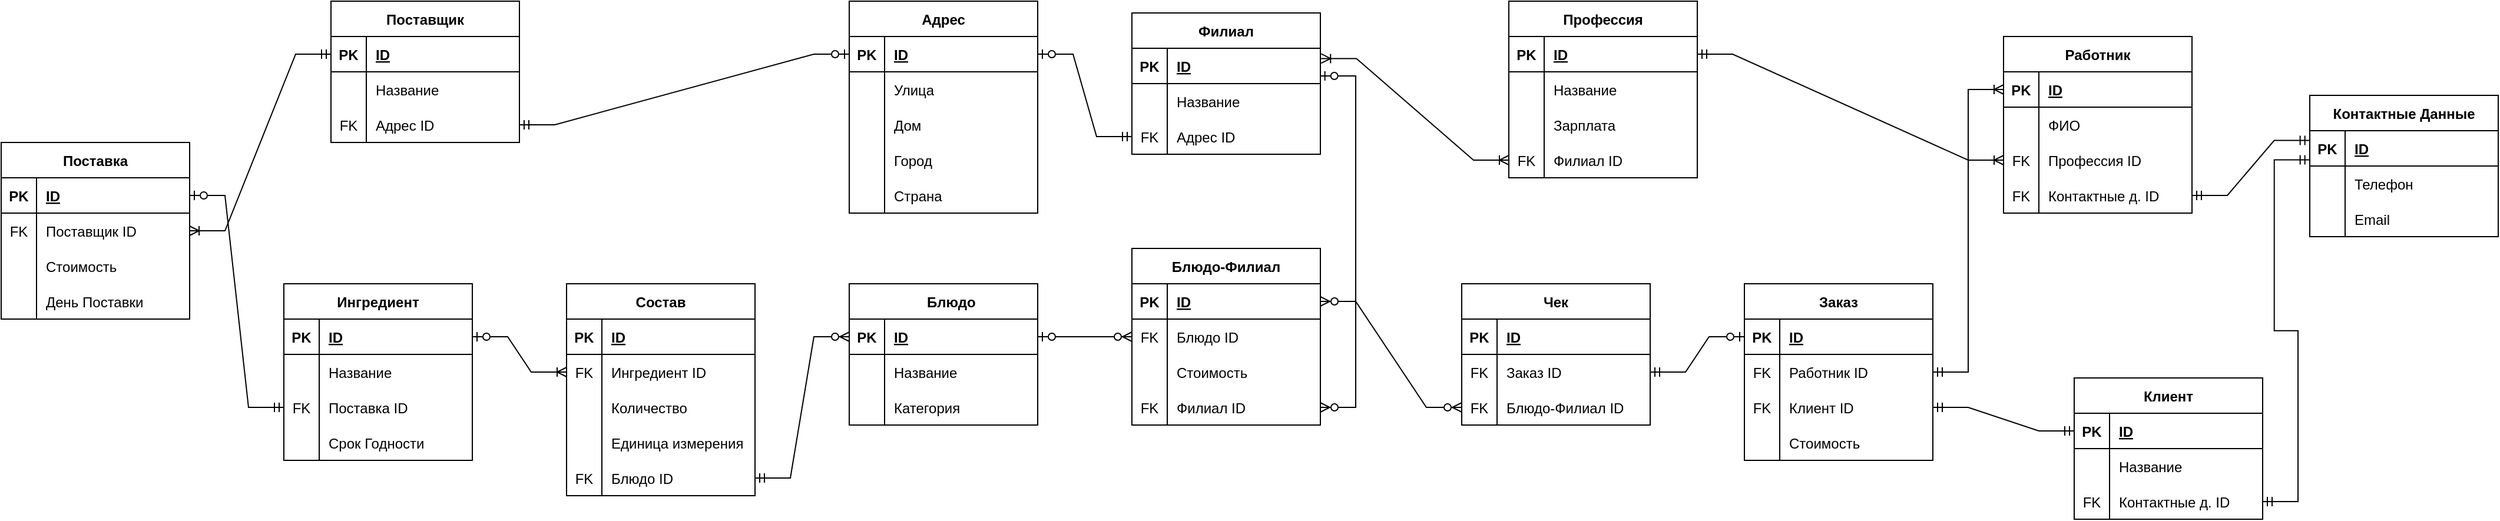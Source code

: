 <mxfile version="20.8.23" type="device"><diagram id="R2lEEEUBdFMjLlhIrx00" name="Page-1"><mxGraphModel dx="2412" dy="805" grid="1" gridSize="10" guides="1" tooltips="1" connect="1" arrows="1" fold="1" page="1" pageScale="1" pageWidth="850" pageHeight="1100" math="0" shadow="0" extFonts="Permanent Marker^https://fonts.googleapis.com/css?family=Permanent+Marker"><root><mxCell id="0"/><mxCell id="1" parent="0"/><mxCell id="w4OybqkqaNZYIk1xxBU7-1" value="Адрес" style="shape=table;startSize=30;container=1;collapsible=1;childLayout=tableLayout;fixedRows=1;rowLines=0;fontStyle=1;align=center;resizeLast=1;" parent="1" vertex="1"><mxGeometry x="280" y="80" width="160" height="180" as="geometry"/></mxCell><mxCell id="w4OybqkqaNZYIk1xxBU7-2" value="" style="shape=tableRow;horizontal=0;startSize=0;swimlaneHead=0;swimlaneBody=0;fillColor=none;collapsible=0;dropTarget=0;points=[[0,0.5],[1,0.5]];portConstraint=eastwest;top=0;left=0;right=0;bottom=1;" parent="w4OybqkqaNZYIk1xxBU7-1" vertex="1"><mxGeometry y="30" width="160" height="30" as="geometry"/></mxCell><mxCell id="w4OybqkqaNZYIk1xxBU7-3" value="PK" style="shape=partialRectangle;connectable=0;fillColor=none;top=0;left=0;bottom=0;right=0;fontStyle=1;overflow=hidden;" parent="w4OybqkqaNZYIk1xxBU7-2" vertex="1"><mxGeometry width="30" height="30" as="geometry"><mxRectangle width="30" height="30" as="alternateBounds"/></mxGeometry></mxCell><mxCell id="w4OybqkqaNZYIk1xxBU7-4" value="ID" style="shape=partialRectangle;connectable=0;fillColor=none;top=0;left=0;bottom=0;right=0;align=left;spacingLeft=6;fontStyle=5;overflow=hidden;" parent="w4OybqkqaNZYIk1xxBU7-2" vertex="1"><mxGeometry x="30" width="130" height="30" as="geometry"><mxRectangle width="130" height="30" as="alternateBounds"/></mxGeometry></mxCell><mxCell id="w4OybqkqaNZYIk1xxBU7-5" value="" style="shape=tableRow;horizontal=0;startSize=0;swimlaneHead=0;swimlaneBody=0;fillColor=none;collapsible=0;dropTarget=0;points=[[0,0.5],[1,0.5]];portConstraint=eastwest;top=0;left=0;right=0;bottom=0;" parent="w4OybqkqaNZYIk1xxBU7-1" vertex="1"><mxGeometry y="60" width="160" height="30" as="geometry"/></mxCell><mxCell id="w4OybqkqaNZYIk1xxBU7-6" value="" style="shape=partialRectangle;connectable=0;fillColor=none;top=0;left=0;bottom=0;right=0;editable=1;overflow=hidden;" parent="w4OybqkqaNZYIk1xxBU7-5" vertex="1"><mxGeometry width="30" height="30" as="geometry"><mxRectangle width="30" height="30" as="alternateBounds"/></mxGeometry></mxCell><mxCell id="w4OybqkqaNZYIk1xxBU7-7" value="Улица" style="shape=partialRectangle;connectable=0;fillColor=none;top=0;left=0;bottom=0;right=0;align=left;spacingLeft=6;overflow=hidden;" parent="w4OybqkqaNZYIk1xxBU7-5" vertex="1"><mxGeometry x="30" width="130" height="30" as="geometry"><mxRectangle width="130" height="30" as="alternateBounds"/></mxGeometry></mxCell><mxCell id="w4OybqkqaNZYIk1xxBU7-8" value="" style="shape=tableRow;horizontal=0;startSize=0;swimlaneHead=0;swimlaneBody=0;fillColor=none;collapsible=0;dropTarget=0;points=[[0,0.5],[1,0.5]];portConstraint=eastwest;top=0;left=0;right=0;bottom=0;" parent="w4OybqkqaNZYIk1xxBU7-1" vertex="1"><mxGeometry y="90" width="160" height="30" as="geometry"/></mxCell><mxCell id="w4OybqkqaNZYIk1xxBU7-9" value="" style="shape=partialRectangle;connectable=0;fillColor=none;top=0;left=0;bottom=0;right=0;editable=1;overflow=hidden;" parent="w4OybqkqaNZYIk1xxBU7-8" vertex="1"><mxGeometry width="30" height="30" as="geometry"><mxRectangle width="30" height="30" as="alternateBounds"/></mxGeometry></mxCell><mxCell id="w4OybqkqaNZYIk1xxBU7-10" value="Дом" style="shape=partialRectangle;connectable=0;fillColor=none;top=0;left=0;bottom=0;right=0;align=left;spacingLeft=6;overflow=hidden;" parent="w4OybqkqaNZYIk1xxBU7-8" vertex="1"><mxGeometry x="30" width="130" height="30" as="geometry"><mxRectangle width="130" height="30" as="alternateBounds"/></mxGeometry></mxCell><mxCell id="w4OybqkqaNZYIk1xxBU7-11" value="" style="shape=tableRow;horizontal=0;startSize=0;swimlaneHead=0;swimlaneBody=0;fillColor=none;collapsible=0;dropTarget=0;points=[[0,0.5],[1,0.5]];portConstraint=eastwest;top=0;left=0;right=0;bottom=0;" parent="w4OybqkqaNZYIk1xxBU7-1" vertex="1"><mxGeometry y="120" width="160" height="30" as="geometry"/></mxCell><mxCell id="w4OybqkqaNZYIk1xxBU7-12" value="" style="shape=partialRectangle;connectable=0;fillColor=none;top=0;left=0;bottom=0;right=0;editable=1;overflow=hidden;" parent="w4OybqkqaNZYIk1xxBU7-11" vertex="1"><mxGeometry width="30" height="30" as="geometry"><mxRectangle width="30" height="30" as="alternateBounds"/></mxGeometry></mxCell><mxCell id="w4OybqkqaNZYIk1xxBU7-13" value="Город" style="shape=partialRectangle;connectable=0;fillColor=none;top=0;left=0;bottom=0;right=0;align=left;spacingLeft=6;overflow=hidden;" parent="w4OybqkqaNZYIk1xxBU7-11" vertex="1"><mxGeometry x="30" width="130" height="30" as="geometry"><mxRectangle width="130" height="30" as="alternateBounds"/></mxGeometry></mxCell><mxCell id="w4OybqkqaNZYIk1xxBU7-26" style="shape=tableRow;horizontal=0;startSize=0;swimlaneHead=0;swimlaneBody=0;fillColor=none;collapsible=0;dropTarget=0;points=[[0,0.5],[1,0.5]];portConstraint=eastwest;top=0;left=0;right=0;bottom=0;" parent="w4OybqkqaNZYIk1xxBU7-1" vertex="1"><mxGeometry y="150" width="160" height="30" as="geometry"/></mxCell><mxCell id="w4OybqkqaNZYIk1xxBU7-27" style="shape=partialRectangle;connectable=0;fillColor=none;top=0;left=0;bottom=0;right=0;editable=1;overflow=hidden;" parent="w4OybqkqaNZYIk1xxBU7-26" vertex="1"><mxGeometry width="30" height="30" as="geometry"><mxRectangle width="30" height="30" as="alternateBounds"/></mxGeometry></mxCell><mxCell id="w4OybqkqaNZYIk1xxBU7-28" value="Страна" style="shape=partialRectangle;connectable=0;fillColor=none;top=0;left=0;bottom=0;right=0;align=left;spacingLeft=6;overflow=hidden;" parent="w4OybqkqaNZYIk1xxBU7-26" vertex="1"><mxGeometry x="30" width="130" height="30" as="geometry"><mxRectangle width="130" height="30" as="alternateBounds"/></mxGeometry></mxCell><mxCell id="w4OybqkqaNZYIk1xxBU7-29" value="Филиал" style="shape=table;startSize=30;container=1;collapsible=1;childLayout=tableLayout;fixedRows=1;rowLines=0;fontStyle=1;align=center;resizeLast=1;" parent="1" vertex="1"><mxGeometry x="520" y="90" width="160" height="120" as="geometry"/></mxCell><mxCell id="w4OybqkqaNZYIk1xxBU7-30" value="" style="shape=tableRow;horizontal=0;startSize=0;swimlaneHead=0;swimlaneBody=0;fillColor=none;collapsible=0;dropTarget=0;points=[[0,0.5],[1,0.5]];portConstraint=eastwest;top=0;left=0;right=0;bottom=1;" parent="w4OybqkqaNZYIk1xxBU7-29" vertex="1"><mxGeometry y="30" width="160" height="30" as="geometry"/></mxCell><mxCell id="w4OybqkqaNZYIk1xxBU7-31" value="PK" style="shape=partialRectangle;connectable=0;fillColor=none;top=0;left=0;bottom=0;right=0;fontStyle=1;overflow=hidden;" parent="w4OybqkqaNZYIk1xxBU7-30" vertex="1"><mxGeometry width="30" height="30" as="geometry"><mxRectangle width="30" height="30" as="alternateBounds"/></mxGeometry></mxCell><mxCell id="w4OybqkqaNZYIk1xxBU7-32" value="ID" style="shape=partialRectangle;connectable=0;fillColor=none;top=0;left=0;bottom=0;right=0;align=left;spacingLeft=6;fontStyle=5;overflow=hidden;" parent="w4OybqkqaNZYIk1xxBU7-30" vertex="1"><mxGeometry x="30" width="130" height="30" as="geometry"><mxRectangle width="130" height="30" as="alternateBounds"/></mxGeometry></mxCell><mxCell id="w4OybqkqaNZYIk1xxBU7-33" value="" style="shape=tableRow;horizontal=0;startSize=0;swimlaneHead=0;swimlaneBody=0;fillColor=none;collapsible=0;dropTarget=0;points=[[0,0.5],[1,0.5]];portConstraint=eastwest;top=0;left=0;right=0;bottom=0;" parent="w4OybqkqaNZYIk1xxBU7-29" vertex="1"><mxGeometry y="60" width="160" height="30" as="geometry"/></mxCell><mxCell id="w4OybqkqaNZYIk1xxBU7-34" value="" style="shape=partialRectangle;connectable=0;fillColor=none;top=0;left=0;bottom=0;right=0;editable=1;overflow=hidden;" parent="w4OybqkqaNZYIk1xxBU7-33" vertex="1"><mxGeometry width="30" height="30" as="geometry"><mxRectangle width="30" height="30" as="alternateBounds"/></mxGeometry></mxCell><mxCell id="w4OybqkqaNZYIk1xxBU7-35" value="Название" style="shape=partialRectangle;connectable=0;fillColor=none;top=0;left=0;bottom=0;right=0;align=left;spacingLeft=6;overflow=hidden;" parent="w4OybqkqaNZYIk1xxBU7-33" vertex="1"><mxGeometry x="30" width="130" height="30" as="geometry"><mxRectangle width="130" height="30" as="alternateBounds"/></mxGeometry></mxCell><mxCell id="w4OybqkqaNZYIk1xxBU7-36" value="" style="shape=tableRow;horizontal=0;startSize=0;swimlaneHead=0;swimlaneBody=0;fillColor=none;collapsible=0;dropTarget=0;points=[[0,0.5],[1,0.5]];portConstraint=eastwest;top=0;left=0;right=0;bottom=0;" parent="w4OybqkqaNZYIk1xxBU7-29" vertex="1"><mxGeometry y="90" width="160" height="30" as="geometry"/></mxCell><mxCell id="w4OybqkqaNZYIk1xxBU7-37" value="FK" style="shape=partialRectangle;connectable=0;fillColor=none;top=0;left=0;bottom=0;right=0;editable=1;overflow=hidden;" parent="w4OybqkqaNZYIk1xxBU7-36" vertex="1"><mxGeometry width="30" height="30" as="geometry"><mxRectangle width="30" height="30" as="alternateBounds"/></mxGeometry></mxCell><mxCell id="w4OybqkqaNZYIk1xxBU7-38" value="Адрес ID" style="shape=partialRectangle;connectable=0;fillColor=none;top=0;left=0;bottom=0;right=0;align=left;spacingLeft=6;overflow=hidden;" parent="w4OybqkqaNZYIk1xxBU7-36" vertex="1"><mxGeometry x="30" width="130" height="30" as="geometry"><mxRectangle width="130" height="30" as="alternateBounds"/></mxGeometry></mxCell><mxCell id="w4OybqkqaNZYIk1xxBU7-44" value="Блюдо-Филиал" style="shape=table;startSize=30;container=1;collapsible=1;childLayout=tableLayout;fixedRows=1;rowLines=0;fontStyle=1;align=center;resizeLast=1;" parent="1" vertex="1"><mxGeometry x="520" y="290" width="160" height="150" as="geometry"/></mxCell><mxCell id="w4OybqkqaNZYIk1xxBU7-45" value="" style="shape=tableRow;horizontal=0;startSize=0;swimlaneHead=0;swimlaneBody=0;fillColor=none;collapsible=0;dropTarget=0;points=[[0,0.5],[1,0.5]];portConstraint=eastwest;top=0;left=0;right=0;bottom=1;" parent="w4OybqkqaNZYIk1xxBU7-44" vertex="1"><mxGeometry y="30" width="160" height="30" as="geometry"/></mxCell><mxCell id="w4OybqkqaNZYIk1xxBU7-46" value="PK" style="shape=partialRectangle;connectable=0;fillColor=none;top=0;left=0;bottom=0;right=0;fontStyle=1;overflow=hidden;" parent="w4OybqkqaNZYIk1xxBU7-45" vertex="1"><mxGeometry width="30" height="30" as="geometry"><mxRectangle width="30" height="30" as="alternateBounds"/></mxGeometry></mxCell><mxCell id="w4OybqkqaNZYIk1xxBU7-47" value="ID" style="shape=partialRectangle;connectable=0;fillColor=none;top=0;left=0;bottom=0;right=0;align=left;spacingLeft=6;fontStyle=5;overflow=hidden;" parent="w4OybqkqaNZYIk1xxBU7-45" vertex="1"><mxGeometry x="30" width="130" height="30" as="geometry"><mxRectangle width="130" height="30" as="alternateBounds"/></mxGeometry></mxCell><mxCell id="w4OybqkqaNZYIk1xxBU7-48" value="" style="shape=tableRow;horizontal=0;startSize=0;swimlaneHead=0;swimlaneBody=0;fillColor=none;collapsible=0;dropTarget=0;points=[[0,0.5],[1,0.5]];portConstraint=eastwest;top=0;left=0;right=0;bottom=0;" parent="w4OybqkqaNZYIk1xxBU7-44" vertex="1"><mxGeometry y="60" width="160" height="30" as="geometry"/></mxCell><mxCell id="w4OybqkqaNZYIk1xxBU7-49" value="FK" style="shape=partialRectangle;connectable=0;fillColor=none;top=0;left=0;bottom=0;right=0;editable=1;overflow=hidden;" parent="w4OybqkqaNZYIk1xxBU7-48" vertex="1"><mxGeometry width="30" height="30" as="geometry"><mxRectangle width="30" height="30" as="alternateBounds"/></mxGeometry></mxCell><mxCell id="w4OybqkqaNZYIk1xxBU7-50" value="Блюдо ID" style="shape=partialRectangle;connectable=0;fillColor=none;top=0;left=0;bottom=0;right=0;align=left;spacingLeft=6;overflow=hidden;" parent="w4OybqkqaNZYIk1xxBU7-48" vertex="1"><mxGeometry x="30" width="130" height="30" as="geometry"><mxRectangle width="130" height="30" as="alternateBounds"/></mxGeometry></mxCell><mxCell id="w4OybqkqaNZYIk1xxBU7-51" value="" style="shape=tableRow;horizontal=0;startSize=0;swimlaneHead=0;swimlaneBody=0;fillColor=none;collapsible=0;dropTarget=0;points=[[0,0.5],[1,0.5]];portConstraint=eastwest;top=0;left=0;right=0;bottom=0;" parent="w4OybqkqaNZYIk1xxBU7-44" vertex="1"><mxGeometry y="90" width="160" height="30" as="geometry"/></mxCell><mxCell id="w4OybqkqaNZYIk1xxBU7-52" value="" style="shape=partialRectangle;connectable=0;fillColor=none;top=0;left=0;bottom=0;right=0;editable=1;overflow=hidden;" parent="w4OybqkqaNZYIk1xxBU7-51" vertex="1"><mxGeometry width="30" height="30" as="geometry"><mxRectangle width="30" height="30" as="alternateBounds"/></mxGeometry></mxCell><mxCell id="w4OybqkqaNZYIk1xxBU7-53" value="Стоимость" style="shape=partialRectangle;connectable=0;fillColor=none;top=0;left=0;bottom=0;right=0;align=left;spacingLeft=6;overflow=hidden;" parent="w4OybqkqaNZYIk1xxBU7-51" vertex="1"><mxGeometry x="30" width="130" height="30" as="geometry"><mxRectangle width="130" height="30" as="alternateBounds"/></mxGeometry></mxCell><mxCell id="w4OybqkqaNZYIk1xxBU7-266" style="shape=tableRow;horizontal=0;startSize=0;swimlaneHead=0;swimlaneBody=0;fillColor=none;collapsible=0;dropTarget=0;points=[[0,0.5],[1,0.5]];portConstraint=eastwest;top=0;left=0;right=0;bottom=0;" parent="w4OybqkqaNZYIk1xxBU7-44" vertex="1"><mxGeometry y="120" width="160" height="30" as="geometry"/></mxCell><mxCell id="w4OybqkqaNZYIk1xxBU7-267" value="FK" style="shape=partialRectangle;connectable=0;fillColor=none;top=0;left=0;bottom=0;right=0;editable=1;overflow=hidden;" parent="w4OybqkqaNZYIk1xxBU7-266" vertex="1"><mxGeometry width="30" height="30" as="geometry"><mxRectangle width="30" height="30" as="alternateBounds"/></mxGeometry></mxCell><mxCell id="w4OybqkqaNZYIk1xxBU7-268" value="Филиал ID" style="shape=partialRectangle;connectable=0;fillColor=none;top=0;left=0;bottom=0;right=0;align=left;spacingLeft=6;overflow=hidden;" parent="w4OybqkqaNZYIk1xxBU7-266" vertex="1"><mxGeometry x="30" width="130" height="30" as="geometry"><mxRectangle width="130" height="30" as="alternateBounds"/></mxGeometry></mxCell><mxCell id="w4OybqkqaNZYIk1xxBU7-58" value="    Блюдо" style="shape=table;startSize=30;container=1;collapsible=1;childLayout=tableLayout;fixedRows=1;rowLines=0;fontStyle=1;align=center;resizeLast=1;" parent="1" vertex="1"><mxGeometry x="280" y="320" width="160" height="120" as="geometry"/></mxCell><mxCell id="w4OybqkqaNZYIk1xxBU7-59" value="" style="shape=tableRow;horizontal=0;startSize=0;swimlaneHead=0;swimlaneBody=0;fillColor=none;collapsible=0;dropTarget=0;points=[[0,0.5],[1,0.5]];portConstraint=eastwest;top=0;left=0;right=0;bottom=1;" parent="w4OybqkqaNZYIk1xxBU7-58" vertex="1"><mxGeometry y="30" width="160" height="30" as="geometry"/></mxCell><mxCell id="w4OybqkqaNZYIk1xxBU7-60" value="PK" style="shape=partialRectangle;connectable=0;fillColor=none;top=0;left=0;bottom=0;right=0;fontStyle=1;overflow=hidden;" parent="w4OybqkqaNZYIk1xxBU7-59" vertex="1"><mxGeometry width="30" height="30" as="geometry"><mxRectangle width="30" height="30" as="alternateBounds"/></mxGeometry></mxCell><mxCell id="w4OybqkqaNZYIk1xxBU7-61" value="ID" style="shape=partialRectangle;connectable=0;fillColor=none;top=0;left=0;bottom=0;right=0;align=left;spacingLeft=6;fontStyle=5;overflow=hidden;" parent="w4OybqkqaNZYIk1xxBU7-59" vertex="1"><mxGeometry x="30" width="130" height="30" as="geometry"><mxRectangle width="130" height="30" as="alternateBounds"/></mxGeometry></mxCell><mxCell id="w4OybqkqaNZYIk1xxBU7-62" value="" style="shape=tableRow;horizontal=0;startSize=0;swimlaneHead=0;swimlaneBody=0;fillColor=none;collapsible=0;dropTarget=0;points=[[0,0.5],[1,0.5]];portConstraint=eastwest;top=0;left=0;right=0;bottom=0;" parent="w4OybqkqaNZYIk1xxBU7-58" vertex="1"><mxGeometry y="60" width="160" height="30" as="geometry"/></mxCell><mxCell id="w4OybqkqaNZYIk1xxBU7-63" value="" style="shape=partialRectangle;connectable=0;fillColor=none;top=0;left=0;bottom=0;right=0;editable=1;overflow=hidden;" parent="w4OybqkqaNZYIk1xxBU7-62" vertex="1"><mxGeometry width="30" height="30" as="geometry"><mxRectangle width="30" height="30" as="alternateBounds"/></mxGeometry></mxCell><mxCell id="w4OybqkqaNZYIk1xxBU7-64" value="Название" style="shape=partialRectangle;connectable=0;fillColor=none;top=0;left=0;bottom=0;right=0;align=left;spacingLeft=6;overflow=hidden;" parent="w4OybqkqaNZYIk1xxBU7-62" vertex="1"><mxGeometry x="30" width="130" height="30" as="geometry"><mxRectangle width="130" height="30" as="alternateBounds"/></mxGeometry></mxCell><mxCell id="w4OybqkqaNZYIk1xxBU7-65" value="" style="shape=tableRow;horizontal=0;startSize=0;swimlaneHead=0;swimlaneBody=0;fillColor=none;collapsible=0;dropTarget=0;points=[[0,0.5],[1,0.5]];portConstraint=eastwest;top=0;left=0;right=0;bottom=0;" parent="w4OybqkqaNZYIk1xxBU7-58" vertex="1"><mxGeometry y="90" width="160" height="30" as="geometry"/></mxCell><mxCell id="w4OybqkqaNZYIk1xxBU7-66" value="" style="shape=partialRectangle;connectable=0;fillColor=none;top=0;left=0;bottom=0;right=0;editable=1;overflow=hidden;" parent="w4OybqkqaNZYIk1xxBU7-65" vertex="1"><mxGeometry width="30" height="30" as="geometry"><mxRectangle width="30" height="30" as="alternateBounds"/></mxGeometry></mxCell><mxCell id="w4OybqkqaNZYIk1xxBU7-67" value="Категория" style="shape=partialRectangle;connectable=0;fillColor=none;top=0;left=0;bottom=0;right=0;align=left;spacingLeft=6;overflow=hidden;" parent="w4OybqkqaNZYIk1xxBU7-65" vertex="1"><mxGeometry x="30" width="130" height="30" as="geometry"><mxRectangle width="130" height="30" as="alternateBounds"/></mxGeometry></mxCell><mxCell id="w4OybqkqaNZYIk1xxBU7-93" value="Ингредиент" style="shape=table;startSize=30;container=1;collapsible=1;childLayout=tableLayout;fixedRows=1;rowLines=0;fontStyle=1;align=center;resizeLast=1;" parent="1" vertex="1"><mxGeometry x="-200" y="320" width="160" height="150" as="geometry"/></mxCell><mxCell id="w4OybqkqaNZYIk1xxBU7-94" value="" style="shape=tableRow;horizontal=0;startSize=0;swimlaneHead=0;swimlaneBody=0;fillColor=none;collapsible=0;dropTarget=0;points=[[0,0.5],[1,0.5]];portConstraint=eastwest;top=0;left=0;right=0;bottom=1;" parent="w4OybqkqaNZYIk1xxBU7-93" vertex="1"><mxGeometry y="30" width="160" height="30" as="geometry"/></mxCell><mxCell id="w4OybqkqaNZYIk1xxBU7-95" value="PK" style="shape=partialRectangle;connectable=0;fillColor=none;top=0;left=0;bottom=0;right=0;fontStyle=1;overflow=hidden;" parent="w4OybqkqaNZYIk1xxBU7-94" vertex="1"><mxGeometry width="30" height="30" as="geometry"><mxRectangle width="30" height="30" as="alternateBounds"/></mxGeometry></mxCell><mxCell id="w4OybqkqaNZYIk1xxBU7-96" value="ID" style="shape=partialRectangle;connectable=0;fillColor=none;top=0;left=0;bottom=0;right=0;align=left;spacingLeft=6;fontStyle=5;overflow=hidden;" parent="w4OybqkqaNZYIk1xxBU7-94" vertex="1"><mxGeometry x="30" width="130" height="30" as="geometry"><mxRectangle width="130" height="30" as="alternateBounds"/></mxGeometry></mxCell><mxCell id="w4OybqkqaNZYIk1xxBU7-97" value="" style="shape=tableRow;horizontal=0;startSize=0;swimlaneHead=0;swimlaneBody=0;fillColor=none;collapsible=0;dropTarget=0;points=[[0,0.5],[1,0.5]];portConstraint=eastwest;top=0;left=0;right=0;bottom=0;" parent="w4OybqkqaNZYIk1xxBU7-93" vertex="1"><mxGeometry y="60" width="160" height="30" as="geometry"/></mxCell><mxCell id="w4OybqkqaNZYIk1xxBU7-98" value="" style="shape=partialRectangle;connectable=0;fillColor=none;top=0;left=0;bottom=0;right=0;editable=1;overflow=hidden;" parent="w4OybqkqaNZYIk1xxBU7-97" vertex="1"><mxGeometry width="30" height="30" as="geometry"><mxRectangle width="30" height="30" as="alternateBounds"/></mxGeometry></mxCell><mxCell id="w4OybqkqaNZYIk1xxBU7-99" value="Название" style="shape=partialRectangle;connectable=0;fillColor=none;top=0;left=0;bottom=0;right=0;align=left;spacingLeft=6;overflow=hidden;" parent="w4OybqkqaNZYIk1xxBU7-97" vertex="1"><mxGeometry x="30" width="130" height="30" as="geometry"><mxRectangle width="130" height="30" as="alternateBounds"/></mxGeometry></mxCell><mxCell id="w4OybqkqaNZYIk1xxBU7-100" value="" style="shape=tableRow;horizontal=0;startSize=0;swimlaneHead=0;swimlaneBody=0;fillColor=none;collapsible=0;dropTarget=0;points=[[0,0.5],[1,0.5]];portConstraint=eastwest;top=0;left=0;right=0;bottom=0;" parent="w4OybqkqaNZYIk1xxBU7-93" vertex="1"><mxGeometry y="90" width="160" height="30" as="geometry"/></mxCell><mxCell id="w4OybqkqaNZYIk1xxBU7-101" value="FK" style="shape=partialRectangle;connectable=0;fillColor=none;top=0;left=0;bottom=0;right=0;editable=1;overflow=hidden;" parent="w4OybqkqaNZYIk1xxBU7-100" vertex="1"><mxGeometry width="30" height="30" as="geometry"><mxRectangle width="30" height="30" as="alternateBounds"/></mxGeometry></mxCell><mxCell id="w4OybqkqaNZYIk1xxBU7-102" value="Поставка ID" style="shape=partialRectangle;connectable=0;fillColor=none;top=0;left=0;bottom=0;right=0;align=left;spacingLeft=6;overflow=hidden;" parent="w4OybqkqaNZYIk1xxBU7-100" vertex="1"><mxGeometry x="30" width="130" height="30" as="geometry"><mxRectangle width="130" height="30" as="alternateBounds"/></mxGeometry></mxCell><mxCell id="w4OybqkqaNZYIk1xxBU7-103" value="" style="shape=tableRow;horizontal=0;startSize=0;swimlaneHead=0;swimlaneBody=0;fillColor=none;collapsible=0;dropTarget=0;points=[[0,0.5],[1,0.5]];portConstraint=eastwest;top=0;left=0;right=0;bottom=0;" parent="w4OybqkqaNZYIk1xxBU7-93" vertex="1"><mxGeometry y="120" width="160" height="30" as="geometry"/></mxCell><mxCell id="w4OybqkqaNZYIk1xxBU7-104" value="" style="shape=partialRectangle;connectable=0;fillColor=none;top=0;left=0;bottom=0;right=0;editable=1;overflow=hidden;" parent="w4OybqkqaNZYIk1xxBU7-103" vertex="1"><mxGeometry width="30" height="30" as="geometry"><mxRectangle width="30" height="30" as="alternateBounds"/></mxGeometry></mxCell><mxCell id="w4OybqkqaNZYIk1xxBU7-105" value="Срок Годности" style="shape=partialRectangle;connectable=0;fillColor=none;top=0;left=0;bottom=0;right=0;align=left;spacingLeft=6;overflow=hidden;" parent="w4OybqkqaNZYIk1xxBU7-103" vertex="1"><mxGeometry x="30" width="130" height="30" as="geometry"><mxRectangle width="130" height="30" as="alternateBounds"/></mxGeometry></mxCell><mxCell id="w4OybqkqaNZYIk1xxBU7-109" value="Состав" style="shape=table;startSize=30;container=1;collapsible=1;childLayout=tableLayout;fixedRows=1;rowLines=0;fontStyle=1;align=center;resizeLast=1;" parent="1" vertex="1"><mxGeometry x="40" y="320" width="160" height="180" as="geometry"/></mxCell><mxCell id="w4OybqkqaNZYIk1xxBU7-110" value="" style="shape=tableRow;horizontal=0;startSize=0;swimlaneHead=0;swimlaneBody=0;fillColor=none;collapsible=0;dropTarget=0;points=[[0,0.5],[1,0.5]];portConstraint=eastwest;top=0;left=0;right=0;bottom=1;" parent="w4OybqkqaNZYIk1xxBU7-109" vertex="1"><mxGeometry y="30" width="160" height="30" as="geometry"/></mxCell><mxCell id="w4OybqkqaNZYIk1xxBU7-111" value="PK" style="shape=partialRectangle;connectable=0;fillColor=none;top=0;left=0;bottom=0;right=0;fontStyle=1;overflow=hidden;" parent="w4OybqkqaNZYIk1xxBU7-110" vertex="1"><mxGeometry width="30" height="30" as="geometry"><mxRectangle width="30" height="30" as="alternateBounds"/></mxGeometry></mxCell><mxCell id="w4OybqkqaNZYIk1xxBU7-112" value="ID" style="shape=partialRectangle;connectable=0;fillColor=none;top=0;left=0;bottom=0;right=0;align=left;spacingLeft=6;fontStyle=5;overflow=hidden;" parent="w4OybqkqaNZYIk1xxBU7-110" vertex="1"><mxGeometry x="30" width="130" height="30" as="geometry"><mxRectangle width="130" height="30" as="alternateBounds"/></mxGeometry></mxCell><mxCell id="w4OybqkqaNZYIk1xxBU7-113" value="" style="shape=tableRow;horizontal=0;startSize=0;swimlaneHead=0;swimlaneBody=0;fillColor=none;collapsible=0;dropTarget=0;points=[[0,0.5],[1,0.5]];portConstraint=eastwest;top=0;left=0;right=0;bottom=0;" parent="w4OybqkqaNZYIk1xxBU7-109" vertex="1"><mxGeometry y="60" width="160" height="30" as="geometry"/></mxCell><mxCell id="w4OybqkqaNZYIk1xxBU7-114" value="FK" style="shape=partialRectangle;connectable=0;fillColor=none;top=0;left=0;bottom=0;right=0;editable=1;overflow=hidden;" parent="w4OybqkqaNZYIk1xxBU7-113" vertex="1"><mxGeometry width="30" height="30" as="geometry"><mxRectangle width="30" height="30" as="alternateBounds"/></mxGeometry></mxCell><mxCell id="w4OybqkqaNZYIk1xxBU7-115" value="Ингредиент ID" style="shape=partialRectangle;connectable=0;fillColor=none;top=0;left=0;bottom=0;right=0;align=left;spacingLeft=6;overflow=hidden;" parent="w4OybqkqaNZYIk1xxBU7-113" vertex="1"><mxGeometry x="30" width="130" height="30" as="geometry"><mxRectangle width="130" height="30" as="alternateBounds"/></mxGeometry></mxCell><mxCell id="w4OybqkqaNZYIk1xxBU7-116" value="" style="shape=tableRow;horizontal=0;startSize=0;swimlaneHead=0;swimlaneBody=0;fillColor=none;collapsible=0;dropTarget=0;points=[[0,0.5],[1,0.5]];portConstraint=eastwest;top=0;left=0;right=0;bottom=0;" parent="w4OybqkqaNZYIk1xxBU7-109" vertex="1"><mxGeometry y="90" width="160" height="30" as="geometry"/></mxCell><mxCell id="w4OybqkqaNZYIk1xxBU7-117" value="" style="shape=partialRectangle;connectable=0;fillColor=none;top=0;left=0;bottom=0;right=0;editable=1;overflow=hidden;" parent="w4OybqkqaNZYIk1xxBU7-116" vertex="1"><mxGeometry width="30" height="30" as="geometry"><mxRectangle width="30" height="30" as="alternateBounds"/></mxGeometry></mxCell><mxCell id="w4OybqkqaNZYIk1xxBU7-118" value="Количество" style="shape=partialRectangle;connectable=0;fillColor=none;top=0;left=0;bottom=0;right=0;align=left;spacingLeft=6;overflow=hidden;" parent="w4OybqkqaNZYIk1xxBU7-116" vertex="1"><mxGeometry x="30" width="130" height="30" as="geometry"><mxRectangle width="130" height="30" as="alternateBounds"/></mxGeometry></mxCell><mxCell id="w4OybqkqaNZYIk1xxBU7-119" value="" style="shape=tableRow;horizontal=0;startSize=0;swimlaneHead=0;swimlaneBody=0;fillColor=none;collapsible=0;dropTarget=0;points=[[0,0.5],[1,0.5]];portConstraint=eastwest;top=0;left=0;right=0;bottom=0;" parent="w4OybqkqaNZYIk1xxBU7-109" vertex="1"><mxGeometry y="120" width="160" height="30" as="geometry"/></mxCell><mxCell id="w4OybqkqaNZYIk1xxBU7-120" value="" style="shape=partialRectangle;connectable=0;fillColor=none;top=0;left=0;bottom=0;right=0;editable=1;overflow=hidden;" parent="w4OybqkqaNZYIk1xxBU7-119" vertex="1"><mxGeometry width="30" height="30" as="geometry"><mxRectangle width="30" height="30" as="alternateBounds"/></mxGeometry></mxCell><mxCell id="w4OybqkqaNZYIk1xxBU7-121" value="Единица измерения" style="shape=partialRectangle;connectable=0;fillColor=none;top=0;left=0;bottom=0;right=0;align=left;spacingLeft=6;overflow=hidden;" parent="w4OybqkqaNZYIk1xxBU7-119" vertex="1"><mxGeometry x="30" width="130" height="30" as="geometry"><mxRectangle width="130" height="30" as="alternateBounds"/></mxGeometry></mxCell><mxCell id="w4OybqkqaNZYIk1xxBU7-269" style="shape=tableRow;horizontal=0;startSize=0;swimlaneHead=0;swimlaneBody=0;fillColor=none;collapsible=0;dropTarget=0;points=[[0,0.5],[1,0.5]];portConstraint=eastwest;top=0;left=0;right=0;bottom=0;" parent="w4OybqkqaNZYIk1xxBU7-109" vertex="1"><mxGeometry y="150" width="160" height="30" as="geometry"/></mxCell><mxCell id="w4OybqkqaNZYIk1xxBU7-270" value="FK" style="shape=partialRectangle;connectable=0;fillColor=none;top=0;left=0;bottom=0;right=0;editable=1;overflow=hidden;" parent="w4OybqkqaNZYIk1xxBU7-269" vertex="1"><mxGeometry width="30" height="30" as="geometry"><mxRectangle width="30" height="30" as="alternateBounds"/></mxGeometry></mxCell><mxCell id="w4OybqkqaNZYIk1xxBU7-271" value="Блюдо ID" style="shape=partialRectangle;connectable=0;fillColor=none;top=0;left=0;bottom=0;right=0;align=left;spacingLeft=6;overflow=hidden;" parent="w4OybqkqaNZYIk1xxBU7-269" vertex="1"><mxGeometry x="30" width="130" height="30" as="geometry"><mxRectangle width="130" height="30" as="alternateBounds"/></mxGeometry></mxCell><mxCell id="w4OybqkqaNZYIk1xxBU7-126" value="Поставка" style="shape=table;startSize=30;container=1;collapsible=1;childLayout=tableLayout;fixedRows=1;rowLines=0;fontStyle=1;align=center;resizeLast=1;" parent="1" vertex="1"><mxGeometry x="-440" y="200" width="160" height="150" as="geometry"/></mxCell><mxCell id="w4OybqkqaNZYIk1xxBU7-127" value="" style="shape=tableRow;horizontal=0;startSize=0;swimlaneHead=0;swimlaneBody=0;fillColor=none;collapsible=0;dropTarget=0;points=[[0,0.5],[1,0.5]];portConstraint=eastwest;top=0;left=0;right=0;bottom=1;" parent="w4OybqkqaNZYIk1xxBU7-126" vertex="1"><mxGeometry y="30" width="160" height="30" as="geometry"/></mxCell><mxCell id="w4OybqkqaNZYIk1xxBU7-128" value="PK" style="shape=partialRectangle;connectable=0;fillColor=none;top=0;left=0;bottom=0;right=0;fontStyle=1;overflow=hidden;" parent="w4OybqkqaNZYIk1xxBU7-127" vertex="1"><mxGeometry width="30" height="30" as="geometry"><mxRectangle width="30" height="30" as="alternateBounds"/></mxGeometry></mxCell><mxCell id="w4OybqkqaNZYIk1xxBU7-129" value="ID" style="shape=partialRectangle;connectable=0;fillColor=none;top=0;left=0;bottom=0;right=0;align=left;spacingLeft=6;fontStyle=5;overflow=hidden;" parent="w4OybqkqaNZYIk1xxBU7-127" vertex="1"><mxGeometry x="30" width="130" height="30" as="geometry"><mxRectangle width="130" height="30" as="alternateBounds"/></mxGeometry></mxCell><mxCell id="w4OybqkqaNZYIk1xxBU7-130" value="" style="shape=tableRow;horizontal=0;startSize=0;swimlaneHead=0;swimlaneBody=0;fillColor=none;collapsible=0;dropTarget=0;points=[[0,0.5],[1,0.5]];portConstraint=eastwest;top=0;left=0;right=0;bottom=0;" parent="w4OybqkqaNZYIk1xxBU7-126" vertex="1"><mxGeometry y="60" width="160" height="30" as="geometry"/></mxCell><mxCell id="w4OybqkqaNZYIk1xxBU7-131" value="FK" style="shape=partialRectangle;connectable=0;fillColor=none;top=0;left=0;bottom=0;right=0;editable=1;overflow=hidden;" parent="w4OybqkqaNZYIk1xxBU7-130" vertex="1"><mxGeometry width="30" height="30" as="geometry"><mxRectangle width="30" height="30" as="alternateBounds"/></mxGeometry></mxCell><mxCell id="w4OybqkqaNZYIk1xxBU7-132" value="Поставщик ID" style="shape=partialRectangle;connectable=0;fillColor=none;top=0;left=0;bottom=0;right=0;align=left;spacingLeft=6;overflow=hidden;" parent="w4OybqkqaNZYIk1xxBU7-130" vertex="1"><mxGeometry x="30" width="130" height="30" as="geometry"><mxRectangle width="130" height="30" as="alternateBounds"/></mxGeometry></mxCell><mxCell id="w4OybqkqaNZYIk1xxBU7-133" value="" style="shape=tableRow;horizontal=0;startSize=0;swimlaneHead=0;swimlaneBody=0;fillColor=none;collapsible=0;dropTarget=0;points=[[0,0.5],[1,0.5]];portConstraint=eastwest;top=0;left=0;right=0;bottom=0;" parent="w4OybqkqaNZYIk1xxBU7-126" vertex="1"><mxGeometry y="90" width="160" height="30" as="geometry"/></mxCell><mxCell id="w4OybqkqaNZYIk1xxBU7-134" value="" style="shape=partialRectangle;connectable=0;fillColor=none;top=0;left=0;bottom=0;right=0;editable=1;overflow=hidden;" parent="w4OybqkqaNZYIk1xxBU7-133" vertex="1"><mxGeometry width="30" height="30" as="geometry"><mxRectangle width="30" height="30" as="alternateBounds"/></mxGeometry></mxCell><mxCell id="w4OybqkqaNZYIk1xxBU7-135" value="Стоимость" style="shape=partialRectangle;connectable=0;fillColor=none;top=0;left=0;bottom=0;right=0;align=left;spacingLeft=6;overflow=hidden;" parent="w4OybqkqaNZYIk1xxBU7-133" vertex="1"><mxGeometry x="30" width="130" height="30" as="geometry"><mxRectangle width="130" height="30" as="alternateBounds"/></mxGeometry></mxCell><mxCell id="w4OybqkqaNZYIk1xxBU7-207" style="shape=tableRow;horizontal=0;startSize=0;swimlaneHead=0;swimlaneBody=0;fillColor=none;collapsible=0;dropTarget=0;points=[[0,0.5],[1,0.5]];portConstraint=eastwest;top=0;left=0;right=0;bottom=0;" parent="w4OybqkqaNZYIk1xxBU7-126" vertex="1"><mxGeometry y="120" width="160" height="30" as="geometry"/></mxCell><mxCell id="w4OybqkqaNZYIk1xxBU7-208" style="shape=partialRectangle;connectable=0;fillColor=none;top=0;left=0;bottom=0;right=0;editable=1;overflow=hidden;" parent="w4OybqkqaNZYIk1xxBU7-207" vertex="1"><mxGeometry width="30" height="30" as="geometry"><mxRectangle width="30" height="30" as="alternateBounds"/></mxGeometry></mxCell><mxCell id="w4OybqkqaNZYIk1xxBU7-209" value="День Поставки" style="shape=partialRectangle;connectable=0;fillColor=none;top=0;left=0;bottom=0;right=0;align=left;spacingLeft=6;overflow=hidden;" parent="w4OybqkqaNZYIk1xxBU7-207" vertex="1"><mxGeometry x="30" width="130" height="30" as="geometry"><mxRectangle width="130" height="30" as="alternateBounds"/></mxGeometry></mxCell><mxCell id="w4OybqkqaNZYIk1xxBU7-142" value="Поставщик" style="shape=table;startSize=30;container=1;collapsible=1;childLayout=tableLayout;fixedRows=1;rowLines=0;fontStyle=1;align=center;resizeLast=1;" parent="1" vertex="1"><mxGeometry x="-160" y="80" width="160" height="120" as="geometry"/></mxCell><mxCell id="w4OybqkqaNZYIk1xxBU7-143" value="" style="shape=tableRow;horizontal=0;startSize=0;swimlaneHead=0;swimlaneBody=0;fillColor=none;collapsible=0;dropTarget=0;points=[[0,0.5],[1,0.5]];portConstraint=eastwest;top=0;left=0;right=0;bottom=1;" parent="w4OybqkqaNZYIk1xxBU7-142" vertex="1"><mxGeometry y="30" width="160" height="30" as="geometry"/></mxCell><mxCell id="w4OybqkqaNZYIk1xxBU7-144" value="PK" style="shape=partialRectangle;connectable=0;fillColor=none;top=0;left=0;bottom=0;right=0;fontStyle=1;overflow=hidden;" parent="w4OybqkqaNZYIk1xxBU7-143" vertex="1"><mxGeometry width="30" height="30" as="geometry"><mxRectangle width="30" height="30" as="alternateBounds"/></mxGeometry></mxCell><mxCell id="w4OybqkqaNZYIk1xxBU7-145" value="ID" style="shape=partialRectangle;connectable=0;fillColor=none;top=0;left=0;bottom=0;right=0;align=left;spacingLeft=6;fontStyle=5;overflow=hidden;" parent="w4OybqkqaNZYIk1xxBU7-143" vertex="1"><mxGeometry x="30" width="130" height="30" as="geometry"><mxRectangle width="130" height="30" as="alternateBounds"/></mxGeometry></mxCell><mxCell id="w4OybqkqaNZYIk1xxBU7-149" value="" style="shape=tableRow;horizontal=0;startSize=0;swimlaneHead=0;swimlaneBody=0;fillColor=none;collapsible=0;dropTarget=0;points=[[0,0.5],[1,0.5]];portConstraint=eastwest;top=0;left=0;right=0;bottom=0;" parent="w4OybqkqaNZYIk1xxBU7-142" vertex="1"><mxGeometry y="60" width="160" height="30" as="geometry"/></mxCell><mxCell id="w4OybqkqaNZYIk1xxBU7-150" value="" style="shape=partialRectangle;connectable=0;fillColor=none;top=0;left=0;bottom=0;right=0;editable=1;overflow=hidden;" parent="w4OybqkqaNZYIk1xxBU7-149" vertex="1"><mxGeometry width="30" height="30" as="geometry"><mxRectangle width="30" height="30" as="alternateBounds"/></mxGeometry></mxCell><mxCell id="w4OybqkqaNZYIk1xxBU7-151" value="Название" style="shape=partialRectangle;connectable=0;fillColor=none;top=0;left=0;bottom=0;right=0;align=left;spacingLeft=6;overflow=hidden;" parent="w4OybqkqaNZYIk1xxBU7-149" vertex="1"><mxGeometry x="30" width="130" height="30" as="geometry"><mxRectangle width="130" height="30" as="alternateBounds"/></mxGeometry></mxCell><mxCell id="w4OybqkqaNZYIk1xxBU7-152" value="" style="shape=tableRow;horizontal=0;startSize=0;swimlaneHead=0;swimlaneBody=0;fillColor=none;collapsible=0;dropTarget=0;points=[[0,0.5],[1,0.5]];portConstraint=eastwest;top=0;left=0;right=0;bottom=0;" parent="w4OybqkqaNZYIk1xxBU7-142" vertex="1"><mxGeometry y="90" width="160" height="30" as="geometry"/></mxCell><mxCell id="w4OybqkqaNZYIk1xxBU7-153" value="FK" style="shape=partialRectangle;connectable=0;fillColor=none;top=0;left=0;bottom=0;right=0;editable=1;overflow=hidden;" parent="w4OybqkqaNZYIk1xxBU7-152" vertex="1"><mxGeometry width="30" height="30" as="geometry"><mxRectangle width="30" height="30" as="alternateBounds"/></mxGeometry></mxCell><mxCell id="w4OybqkqaNZYIk1xxBU7-154" value="Адрес ID" style="shape=partialRectangle;connectable=0;fillColor=none;top=0;left=0;bottom=0;right=0;align=left;spacingLeft=6;overflow=hidden;" parent="w4OybqkqaNZYIk1xxBU7-152" vertex="1"><mxGeometry x="30" width="130" height="30" as="geometry"><mxRectangle width="130" height="30" as="alternateBounds"/></mxGeometry></mxCell><mxCell id="w4OybqkqaNZYIk1xxBU7-155" value="Заказ" style="shape=table;startSize=30;container=1;collapsible=1;childLayout=tableLayout;fixedRows=1;rowLines=0;fontStyle=1;align=center;resizeLast=1;" parent="1" vertex="1"><mxGeometry x="1040" y="320" width="160" height="150" as="geometry"/></mxCell><mxCell id="w4OybqkqaNZYIk1xxBU7-156" value="" style="shape=tableRow;horizontal=0;startSize=0;swimlaneHead=0;swimlaneBody=0;fillColor=none;collapsible=0;dropTarget=0;points=[[0,0.5],[1,0.5]];portConstraint=eastwest;top=0;left=0;right=0;bottom=1;" parent="w4OybqkqaNZYIk1xxBU7-155" vertex="1"><mxGeometry y="30" width="160" height="30" as="geometry"/></mxCell><mxCell id="w4OybqkqaNZYIk1xxBU7-157" value="PK" style="shape=partialRectangle;connectable=0;fillColor=none;top=0;left=0;bottom=0;right=0;fontStyle=1;overflow=hidden;" parent="w4OybqkqaNZYIk1xxBU7-156" vertex="1"><mxGeometry width="30" height="30" as="geometry"><mxRectangle width="30" height="30" as="alternateBounds"/></mxGeometry></mxCell><mxCell id="w4OybqkqaNZYIk1xxBU7-158" value="ID" style="shape=partialRectangle;connectable=0;fillColor=none;top=0;left=0;bottom=0;right=0;align=left;spacingLeft=6;fontStyle=5;overflow=hidden;" parent="w4OybqkqaNZYIk1xxBU7-156" vertex="1"><mxGeometry x="30" width="130" height="30" as="geometry"><mxRectangle width="130" height="30" as="alternateBounds"/></mxGeometry></mxCell><mxCell id="w4OybqkqaNZYIk1xxBU7-159" value="" style="shape=tableRow;horizontal=0;startSize=0;swimlaneHead=0;swimlaneBody=0;fillColor=none;collapsible=0;dropTarget=0;points=[[0,0.5],[1,0.5]];portConstraint=eastwest;top=0;left=0;right=0;bottom=0;" parent="w4OybqkqaNZYIk1xxBU7-155" vertex="1"><mxGeometry y="60" width="160" height="30" as="geometry"/></mxCell><mxCell id="w4OybqkqaNZYIk1xxBU7-160" value="FK" style="shape=partialRectangle;connectable=0;fillColor=none;top=0;left=0;bottom=0;right=0;editable=1;overflow=hidden;" parent="w4OybqkqaNZYIk1xxBU7-159" vertex="1"><mxGeometry width="30" height="30" as="geometry"><mxRectangle width="30" height="30" as="alternateBounds"/></mxGeometry></mxCell><mxCell id="w4OybqkqaNZYIk1xxBU7-161" value="Работник ID" style="shape=partialRectangle;connectable=0;fillColor=none;top=0;left=0;bottom=0;right=0;align=left;spacingLeft=6;overflow=hidden;" parent="w4OybqkqaNZYIk1xxBU7-159" vertex="1"><mxGeometry x="30" width="130" height="30" as="geometry"><mxRectangle width="130" height="30" as="alternateBounds"/></mxGeometry></mxCell><mxCell id="w4OybqkqaNZYIk1xxBU7-162" value="" style="shape=tableRow;horizontal=0;startSize=0;swimlaneHead=0;swimlaneBody=0;fillColor=none;collapsible=0;dropTarget=0;points=[[0,0.5],[1,0.5]];portConstraint=eastwest;top=0;left=0;right=0;bottom=0;" parent="w4OybqkqaNZYIk1xxBU7-155" vertex="1"><mxGeometry y="90" width="160" height="30" as="geometry"/></mxCell><mxCell id="w4OybqkqaNZYIk1xxBU7-163" value="FK" style="shape=partialRectangle;connectable=0;fillColor=none;top=0;left=0;bottom=0;right=0;editable=1;overflow=hidden;" parent="w4OybqkqaNZYIk1xxBU7-162" vertex="1"><mxGeometry width="30" height="30" as="geometry"><mxRectangle width="30" height="30" as="alternateBounds"/></mxGeometry></mxCell><mxCell id="w4OybqkqaNZYIk1xxBU7-164" value="Клиент ID" style="shape=partialRectangle;connectable=0;fillColor=none;top=0;left=0;bottom=0;right=0;align=left;spacingLeft=6;overflow=hidden;" parent="w4OybqkqaNZYIk1xxBU7-162" vertex="1"><mxGeometry x="30" width="130" height="30" as="geometry"><mxRectangle width="130" height="30" as="alternateBounds"/></mxGeometry></mxCell><mxCell id="w4OybqkqaNZYIk1xxBU7-165" value="" style="shape=tableRow;horizontal=0;startSize=0;swimlaneHead=0;swimlaneBody=0;fillColor=none;collapsible=0;dropTarget=0;points=[[0,0.5],[1,0.5]];portConstraint=eastwest;top=0;left=0;right=0;bottom=0;" parent="w4OybqkqaNZYIk1xxBU7-155" vertex="1"><mxGeometry y="120" width="160" height="30" as="geometry"/></mxCell><mxCell id="w4OybqkqaNZYIk1xxBU7-166" value="" style="shape=partialRectangle;connectable=0;fillColor=none;top=0;left=0;bottom=0;right=0;editable=1;overflow=hidden;" parent="w4OybqkqaNZYIk1xxBU7-165" vertex="1"><mxGeometry width="30" height="30" as="geometry"><mxRectangle width="30" height="30" as="alternateBounds"/></mxGeometry></mxCell><mxCell id="w4OybqkqaNZYIk1xxBU7-167" value="Стоимость" style="shape=partialRectangle;connectable=0;fillColor=none;top=0;left=0;bottom=0;right=0;align=left;spacingLeft=6;overflow=hidden;" parent="w4OybqkqaNZYIk1xxBU7-165" vertex="1"><mxGeometry x="30" width="130" height="30" as="geometry"><mxRectangle width="130" height="30" as="alternateBounds"/></mxGeometry></mxCell><mxCell id="w4OybqkqaNZYIk1xxBU7-174" value="Чек" style="shape=table;startSize=30;container=1;collapsible=1;childLayout=tableLayout;fixedRows=1;rowLines=0;fontStyle=1;align=center;resizeLast=1;" parent="1" vertex="1"><mxGeometry x="800" y="320" width="160" height="120" as="geometry"/></mxCell><mxCell id="w4OybqkqaNZYIk1xxBU7-175" value="" style="shape=tableRow;horizontal=0;startSize=0;swimlaneHead=0;swimlaneBody=0;fillColor=none;collapsible=0;dropTarget=0;points=[[0,0.5],[1,0.5]];portConstraint=eastwest;top=0;left=0;right=0;bottom=1;" parent="w4OybqkqaNZYIk1xxBU7-174" vertex="1"><mxGeometry y="30" width="160" height="30" as="geometry"/></mxCell><mxCell id="w4OybqkqaNZYIk1xxBU7-176" value="PK" style="shape=partialRectangle;connectable=0;fillColor=none;top=0;left=0;bottom=0;right=0;fontStyle=1;overflow=hidden;" parent="w4OybqkqaNZYIk1xxBU7-175" vertex="1"><mxGeometry width="30" height="30" as="geometry"><mxRectangle width="30" height="30" as="alternateBounds"/></mxGeometry></mxCell><mxCell id="w4OybqkqaNZYIk1xxBU7-177" value="ID" style="shape=partialRectangle;connectable=0;fillColor=none;top=0;left=0;bottom=0;right=0;align=left;spacingLeft=6;fontStyle=5;overflow=hidden;" parent="w4OybqkqaNZYIk1xxBU7-175" vertex="1"><mxGeometry x="30" width="130" height="30" as="geometry"><mxRectangle width="130" height="30" as="alternateBounds"/></mxGeometry></mxCell><mxCell id="w4OybqkqaNZYIk1xxBU7-178" value="" style="shape=tableRow;horizontal=0;startSize=0;swimlaneHead=0;swimlaneBody=0;fillColor=none;collapsible=0;dropTarget=0;points=[[0,0.5],[1,0.5]];portConstraint=eastwest;top=0;left=0;right=0;bottom=0;" parent="w4OybqkqaNZYIk1xxBU7-174" vertex="1"><mxGeometry y="60" width="160" height="30" as="geometry"/></mxCell><mxCell id="w4OybqkqaNZYIk1xxBU7-179" value="FK" style="shape=partialRectangle;connectable=0;fillColor=none;top=0;left=0;bottom=0;right=0;editable=1;overflow=hidden;" parent="w4OybqkqaNZYIk1xxBU7-178" vertex="1"><mxGeometry width="30" height="30" as="geometry"><mxRectangle width="30" height="30" as="alternateBounds"/></mxGeometry></mxCell><mxCell id="w4OybqkqaNZYIk1xxBU7-180" value="Заказ ID" style="shape=partialRectangle;connectable=0;fillColor=none;top=0;left=0;bottom=0;right=0;align=left;spacingLeft=6;overflow=hidden;" parent="w4OybqkqaNZYIk1xxBU7-178" vertex="1"><mxGeometry x="30" width="130" height="30" as="geometry"><mxRectangle width="130" height="30" as="alternateBounds"/></mxGeometry></mxCell><mxCell id="w4OybqkqaNZYIk1xxBU7-272" style="shape=tableRow;horizontal=0;startSize=0;swimlaneHead=0;swimlaneBody=0;fillColor=none;collapsible=0;dropTarget=0;points=[[0,0.5],[1,0.5]];portConstraint=eastwest;top=0;left=0;right=0;bottom=0;" parent="w4OybqkqaNZYIk1xxBU7-174" vertex="1"><mxGeometry y="90" width="160" height="30" as="geometry"/></mxCell><mxCell id="w4OybqkqaNZYIk1xxBU7-273" value="FK" style="shape=partialRectangle;connectable=0;fillColor=none;top=0;left=0;bottom=0;right=0;editable=1;overflow=hidden;" parent="w4OybqkqaNZYIk1xxBU7-272" vertex="1"><mxGeometry width="30" height="30" as="geometry"><mxRectangle width="30" height="30" as="alternateBounds"/></mxGeometry></mxCell><mxCell id="w4OybqkqaNZYIk1xxBU7-274" value="Блюдо-Филиал ID" style="shape=partialRectangle;connectable=0;fillColor=none;top=0;left=0;bottom=0;right=0;align=left;spacingLeft=6;overflow=hidden;" parent="w4OybqkqaNZYIk1xxBU7-272" vertex="1"><mxGeometry x="30" width="130" height="30" as="geometry"><mxRectangle width="130" height="30" as="alternateBounds"/></mxGeometry></mxCell><mxCell id="w4OybqkqaNZYIk1xxBU7-184" value="Клиент" style="shape=table;startSize=30;container=1;collapsible=1;childLayout=tableLayout;fixedRows=1;rowLines=0;fontStyle=1;align=center;resizeLast=1;" parent="1" vertex="1"><mxGeometry x="1320" y="400" width="160" height="120" as="geometry"/></mxCell><mxCell id="w4OybqkqaNZYIk1xxBU7-185" value="" style="shape=tableRow;horizontal=0;startSize=0;swimlaneHead=0;swimlaneBody=0;fillColor=none;collapsible=0;dropTarget=0;points=[[0,0.5],[1,0.5]];portConstraint=eastwest;top=0;left=0;right=0;bottom=1;" parent="w4OybqkqaNZYIk1xxBU7-184" vertex="1"><mxGeometry y="30" width="160" height="30" as="geometry"/></mxCell><mxCell id="w4OybqkqaNZYIk1xxBU7-186" value="PK" style="shape=partialRectangle;connectable=0;fillColor=none;top=0;left=0;bottom=0;right=0;fontStyle=1;overflow=hidden;" parent="w4OybqkqaNZYIk1xxBU7-185" vertex="1"><mxGeometry width="30" height="30" as="geometry"><mxRectangle width="30" height="30" as="alternateBounds"/></mxGeometry></mxCell><mxCell id="w4OybqkqaNZYIk1xxBU7-187" value="ID" style="shape=partialRectangle;connectable=0;fillColor=none;top=0;left=0;bottom=0;right=0;align=left;spacingLeft=6;fontStyle=5;overflow=hidden;" parent="w4OybqkqaNZYIk1xxBU7-185" vertex="1"><mxGeometry x="30" width="130" height="30" as="geometry"><mxRectangle width="130" height="30" as="alternateBounds"/></mxGeometry></mxCell><mxCell id="w4OybqkqaNZYIk1xxBU7-188" value="" style="shape=tableRow;horizontal=0;startSize=0;swimlaneHead=0;swimlaneBody=0;fillColor=none;collapsible=0;dropTarget=0;points=[[0,0.5],[1,0.5]];portConstraint=eastwest;top=0;left=0;right=0;bottom=0;" parent="w4OybqkqaNZYIk1xxBU7-184" vertex="1"><mxGeometry y="60" width="160" height="30" as="geometry"/></mxCell><mxCell id="w4OybqkqaNZYIk1xxBU7-189" value="" style="shape=partialRectangle;connectable=0;fillColor=none;top=0;left=0;bottom=0;right=0;editable=1;overflow=hidden;" parent="w4OybqkqaNZYIk1xxBU7-188" vertex="1"><mxGeometry width="30" height="30" as="geometry"><mxRectangle width="30" height="30" as="alternateBounds"/></mxGeometry></mxCell><mxCell id="w4OybqkqaNZYIk1xxBU7-190" value="Название" style="shape=partialRectangle;connectable=0;fillColor=none;top=0;left=0;bottom=0;right=0;align=left;spacingLeft=6;overflow=hidden;" parent="w4OybqkqaNZYIk1xxBU7-188" vertex="1"><mxGeometry x="30" width="130" height="30" as="geometry"><mxRectangle width="130" height="30" as="alternateBounds"/></mxGeometry></mxCell><mxCell id="w4OybqkqaNZYIk1xxBU7-236" style="shape=tableRow;horizontal=0;startSize=0;swimlaneHead=0;swimlaneBody=0;fillColor=none;collapsible=0;dropTarget=0;points=[[0,0.5],[1,0.5]];portConstraint=eastwest;top=0;left=0;right=0;bottom=0;" parent="w4OybqkqaNZYIk1xxBU7-184" vertex="1"><mxGeometry y="90" width="160" height="30" as="geometry"/></mxCell><mxCell id="w4OybqkqaNZYIk1xxBU7-237" value="FK" style="shape=partialRectangle;connectable=0;fillColor=none;top=0;left=0;bottom=0;right=0;editable=1;overflow=hidden;" parent="w4OybqkqaNZYIk1xxBU7-236" vertex="1"><mxGeometry width="30" height="30" as="geometry"><mxRectangle width="30" height="30" as="alternateBounds"/></mxGeometry></mxCell><mxCell id="w4OybqkqaNZYIk1xxBU7-238" value="Контактные д. ID" style="shape=partialRectangle;connectable=0;fillColor=none;top=0;left=0;bottom=0;right=0;align=left;spacingLeft=6;overflow=hidden;" parent="w4OybqkqaNZYIk1xxBU7-236" vertex="1"><mxGeometry x="30" width="130" height="30" as="geometry"><mxRectangle width="130" height="30" as="alternateBounds"/></mxGeometry></mxCell><mxCell id="w4OybqkqaNZYIk1xxBU7-197" value="Работник" style="shape=table;startSize=30;container=1;collapsible=1;childLayout=tableLayout;fixedRows=1;rowLines=0;fontStyle=1;align=center;resizeLast=1;" parent="1" vertex="1"><mxGeometry x="1260" y="110" width="160" height="150" as="geometry"/></mxCell><mxCell id="w4OybqkqaNZYIk1xxBU7-198" value="" style="shape=tableRow;horizontal=0;startSize=0;swimlaneHead=0;swimlaneBody=0;fillColor=none;collapsible=0;dropTarget=0;points=[[0,0.5],[1,0.5]];portConstraint=eastwest;top=0;left=0;right=0;bottom=1;" parent="w4OybqkqaNZYIk1xxBU7-197" vertex="1"><mxGeometry y="30" width="160" height="30" as="geometry"/></mxCell><mxCell id="w4OybqkqaNZYIk1xxBU7-199" value="PK" style="shape=partialRectangle;connectable=0;fillColor=none;top=0;left=0;bottom=0;right=0;fontStyle=1;overflow=hidden;" parent="w4OybqkqaNZYIk1xxBU7-198" vertex="1"><mxGeometry width="30" height="30" as="geometry"><mxRectangle width="30" height="30" as="alternateBounds"/></mxGeometry></mxCell><mxCell id="w4OybqkqaNZYIk1xxBU7-200" value="ID" style="shape=partialRectangle;connectable=0;fillColor=none;top=0;left=0;bottom=0;right=0;align=left;spacingLeft=6;fontStyle=5;overflow=hidden;" parent="w4OybqkqaNZYIk1xxBU7-198" vertex="1"><mxGeometry x="30" width="130" height="30" as="geometry"><mxRectangle width="130" height="30" as="alternateBounds"/></mxGeometry></mxCell><mxCell id="w4OybqkqaNZYIk1xxBU7-201" value="" style="shape=tableRow;horizontal=0;startSize=0;swimlaneHead=0;swimlaneBody=0;fillColor=none;collapsible=0;dropTarget=0;points=[[0,0.5],[1,0.5]];portConstraint=eastwest;top=0;left=0;right=0;bottom=0;" parent="w4OybqkqaNZYIk1xxBU7-197" vertex="1"><mxGeometry y="60" width="160" height="30" as="geometry"/></mxCell><mxCell id="w4OybqkqaNZYIk1xxBU7-202" value="" style="shape=partialRectangle;connectable=0;fillColor=none;top=0;left=0;bottom=0;right=0;editable=1;overflow=hidden;" parent="w4OybqkqaNZYIk1xxBU7-201" vertex="1"><mxGeometry width="30" height="30" as="geometry"><mxRectangle width="30" height="30" as="alternateBounds"/></mxGeometry></mxCell><mxCell id="w4OybqkqaNZYIk1xxBU7-203" value="ФИО" style="shape=partialRectangle;connectable=0;fillColor=none;top=0;left=0;bottom=0;right=0;align=left;spacingLeft=6;overflow=hidden;" parent="w4OybqkqaNZYIk1xxBU7-201" vertex="1"><mxGeometry x="30" width="130" height="30" as="geometry"><mxRectangle width="130" height="30" as="alternateBounds"/></mxGeometry></mxCell><mxCell id="w4OybqkqaNZYIk1xxBU7-204" style="shape=tableRow;horizontal=0;startSize=0;swimlaneHead=0;swimlaneBody=0;fillColor=none;collapsible=0;dropTarget=0;points=[[0,0.5],[1,0.5]];portConstraint=eastwest;top=0;left=0;right=0;bottom=0;" parent="w4OybqkqaNZYIk1xxBU7-197" vertex="1"><mxGeometry y="90" width="160" height="30" as="geometry"/></mxCell><mxCell id="w4OybqkqaNZYIk1xxBU7-205" value="FK" style="shape=partialRectangle;connectable=0;fillColor=none;top=0;left=0;bottom=0;right=0;editable=1;overflow=hidden;" parent="w4OybqkqaNZYIk1xxBU7-204" vertex="1"><mxGeometry width="30" height="30" as="geometry"><mxRectangle width="30" height="30" as="alternateBounds"/></mxGeometry></mxCell><mxCell id="w4OybqkqaNZYIk1xxBU7-206" value="Профессия ID" style="shape=partialRectangle;connectable=0;fillColor=none;top=0;left=0;bottom=0;right=0;align=left;spacingLeft=6;overflow=hidden;" parent="w4OybqkqaNZYIk1xxBU7-204" vertex="1"><mxGeometry x="30" width="130" height="30" as="geometry"><mxRectangle width="130" height="30" as="alternateBounds"/></mxGeometry></mxCell><mxCell id="w4OybqkqaNZYIk1xxBU7-275" style="shape=tableRow;horizontal=0;startSize=0;swimlaneHead=0;swimlaneBody=0;fillColor=none;collapsible=0;dropTarget=0;points=[[0,0.5],[1,0.5]];portConstraint=eastwest;top=0;left=0;right=0;bottom=0;" parent="w4OybqkqaNZYIk1xxBU7-197" vertex="1"><mxGeometry y="120" width="160" height="30" as="geometry"/></mxCell><mxCell id="w4OybqkqaNZYIk1xxBU7-276" value="FK" style="shape=partialRectangle;connectable=0;fillColor=none;top=0;left=0;bottom=0;right=0;editable=1;overflow=hidden;" parent="w4OybqkqaNZYIk1xxBU7-275" vertex="1"><mxGeometry width="30" height="30" as="geometry"><mxRectangle width="30" height="30" as="alternateBounds"/></mxGeometry></mxCell><mxCell id="w4OybqkqaNZYIk1xxBU7-277" value="Контактные д. ID" style="shape=partialRectangle;connectable=0;fillColor=none;top=0;left=0;bottom=0;right=0;align=left;spacingLeft=6;overflow=hidden;" parent="w4OybqkqaNZYIk1xxBU7-275" vertex="1"><mxGeometry x="30" width="130" height="30" as="geometry"><mxRectangle width="130" height="30" as="alternateBounds"/></mxGeometry></mxCell><mxCell id="w4OybqkqaNZYIk1xxBU7-210" value="Профессия" style="shape=table;startSize=30;container=1;collapsible=1;childLayout=tableLayout;fixedRows=1;rowLines=0;fontStyle=1;align=center;resizeLast=1;" parent="1" vertex="1"><mxGeometry x="840" y="80" width="160" height="150" as="geometry"/></mxCell><mxCell id="w4OybqkqaNZYIk1xxBU7-211" value="" style="shape=tableRow;horizontal=0;startSize=0;swimlaneHead=0;swimlaneBody=0;fillColor=none;collapsible=0;dropTarget=0;points=[[0,0.5],[1,0.5]];portConstraint=eastwest;top=0;left=0;right=0;bottom=1;" parent="w4OybqkqaNZYIk1xxBU7-210" vertex="1"><mxGeometry y="30" width="160" height="30" as="geometry"/></mxCell><mxCell id="w4OybqkqaNZYIk1xxBU7-212" value="PK" style="shape=partialRectangle;connectable=0;fillColor=none;top=0;left=0;bottom=0;right=0;fontStyle=1;overflow=hidden;" parent="w4OybqkqaNZYIk1xxBU7-211" vertex="1"><mxGeometry width="30" height="30" as="geometry"><mxRectangle width="30" height="30" as="alternateBounds"/></mxGeometry></mxCell><mxCell id="w4OybqkqaNZYIk1xxBU7-213" value="ID" style="shape=partialRectangle;connectable=0;fillColor=none;top=0;left=0;bottom=0;right=0;align=left;spacingLeft=6;fontStyle=5;overflow=hidden;" parent="w4OybqkqaNZYIk1xxBU7-211" vertex="1"><mxGeometry x="30" width="130" height="30" as="geometry"><mxRectangle width="130" height="30" as="alternateBounds"/></mxGeometry></mxCell><mxCell id="w4OybqkqaNZYIk1xxBU7-214" value="" style="shape=tableRow;horizontal=0;startSize=0;swimlaneHead=0;swimlaneBody=0;fillColor=none;collapsible=0;dropTarget=0;points=[[0,0.5],[1,0.5]];portConstraint=eastwest;top=0;left=0;right=0;bottom=0;" parent="w4OybqkqaNZYIk1xxBU7-210" vertex="1"><mxGeometry y="60" width="160" height="30" as="geometry"/></mxCell><mxCell id="w4OybqkqaNZYIk1xxBU7-215" value="" style="shape=partialRectangle;connectable=0;fillColor=none;top=0;left=0;bottom=0;right=0;editable=1;overflow=hidden;" parent="w4OybqkqaNZYIk1xxBU7-214" vertex="1"><mxGeometry width="30" height="30" as="geometry"><mxRectangle width="30" height="30" as="alternateBounds"/></mxGeometry></mxCell><mxCell id="w4OybqkqaNZYIk1xxBU7-216" value="Название" style="shape=partialRectangle;connectable=0;fillColor=none;top=0;left=0;bottom=0;right=0;align=left;spacingLeft=6;overflow=hidden;" parent="w4OybqkqaNZYIk1xxBU7-214" vertex="1"><mxGeometry x="30" width="130" height="30" as="geometry"><mxRectangle width="130" height="30" as="alternateBounds"/></mxGeometry></mxCell><mxCell id="w4OybqkqaNZYIk1xxBU7-217" style="shape=tableRow;horizontal=0;startSize=0;swimlaneHead=0;swimlaneBody=0;fillColor=none;collapsible=0;dropTarget=0;points=[[0,0.5],[1,0.5]];portConstraint=eastwest;top=0;left=0;right=0;bottom=0;" parent="w4OybqkqaNZYIk1xxBU7-210" vertex="1"><mxGeometry y="90" width="160" height="30" as="geometry"/></mxCell><mxCell id="w4OybqkqaNZYIk1xxBU7-218" style="shape=partialRectangle;connectable=0;fillColor=none;top=0;left=0;bottom=0;right=0;editable=1;overflow=hidden;" parent="w4OybqkqaNZYIk1xxBU7-217" vertex="1"><mxGeometry width="30" height="30" as="geometry"><mxRectangle width="30" height="30" as="alternateBounds"/></mxGeometry></mxCell><mxCell id="w4OybqkqaNZYIk1xxBU7-219" value="Зарплата" style="shape=partialRectangle;connectable=0;fillColor=none;top=0;left=0;bottom=0;right=0;align=left;spacingLeft=6;overflow=hidden;" parent="w4OybqkqaNZYIk1xxBU7-217" vertex="1"><mxGeometry x="30" width="130" height="30" as="geometry"><mxRectangle width="130" height="30" as="alternateBounds"/></mxGeometry></mxCell><mxCell id="w4OybqkqaNZYIk1xxBU7-220" style="shape=tableRow;horizontal=0;startSize=0;swimlaneHead=0;swimlaneBody=0;fillColor=none;collapsible=0;dropTarget=0;points=[[0,0.5],[1,0.5]];portConstraint=eastwest;top=0;left=0;right=0;bottom=0;" parent="w4OybqkqaNZYIk1xxBU7-210" vertex="1"><mxGeometry y="120" width="160" height="30" as="geometry"/></mxCell><mxCell id="w4OybqkqaNZYIk1xxBU7-221" value="FK" style="shape=partialRectangle;connectable=0;fillColor=none;top=0;left=0;bottom=0;right=0;editable=1;overflow=hidden;" parent="w4OybqkqaNZYIk1xxBU7-220" vertex="1"><mxGeometry width="30" height="30" as="geometry"><mxRectangle width="30" height="30" as="alternateBounds"/></mxGeometry></mxCell><mxCell id="w4OybqkqaNZYIk1xxBU7-222" value="Филиал ID" style="shape=partialRectangle;connectable=0;fillColor=none;top=0;left=0;bottom=0;right=0;align=left;spacingLeft=6;overflow=hidden;" parent="w4OybqkqaNZYIk1xxBU7-220" vertex="1"><mxGeometry x="30" width="130" height="30" as="geometry"><mxRectangle width="130" height="30" as="alternateBounds"/></mxGeometry></mxCell><mxCell id="w4OybqkqaNZYIk1xxBU7-223" value="Контактные Данные" style="shape=table;startSize=30;container=1;collapsible=1;childLayout=tableLayout;fixedRows=1;rowLines=0;fontStyle=1;align=center;resizeLast=1;" parent="1" vertex="1"><mxGeometry x="1520" y="160" width="160" height="120" as="geometry"/></mxCell><mxCell id="w4OybqkqaNZYIk1xxBU7-224" value="" style="shape=tableRow;horizontal=0;startSize=0;swimlaneHead=0;swimlaneBody=0;fillColor=none;collapsible=0;dropTarget=0;points=[[0,0.5],[1,0.5]];portConstraint=eastwest;top=0;left=0;right=0;bottom=1;" parent="w4OybqkqaNZYIk1xxBU7-223" vertex="1"><mxGeometry y="30" width="160" height="30" as="geometry"/></mxCell><mxCell id="w4OybqkqaNZYIk1xxBU7-225" value="PK" style="shape=partialRectangle;connectable=0;fillColor=none;top=0;left=0;bottom=0;right=0;fontStyle=1;overflow=hidden;" parent="w4OybqkqaNZYIk1xxBU7-224" vertex="1"><mxGeometry width="30" height="30" as="geometry"><mxRectangle width="30" height="30" as="alternateBounds"/></mxGeometry></mxCell><mxCell id="w4OybqkqaNZYIk1xxBU7-226" value="ID" style="shape=partialRectangle;connectable=0;fillColor=none;top=0;left=0;bottom=0;right=0;align=left;spacingLeft=6;fontStyle=5;overflow=hidden;" parent="w4OybqkqaNZYIk1xxBU7-224" vertex="1"><mxGeometry x="30" width="130" height="30" as="geometry"><mxRectangle width="130" height="30" as="alternateBounds"/></mxGeometry></mxCell><mxCell id="w4OybqkqaNZYIk1xxBU7-227" value="" style="shape=tableRow;horizontal=0;startSize=0;swimlaneHead=0;swimlaneBody=0;fillColor=none;collapsible=0;dropTarget=0;points=[[0,0.5],[1,0.5]];portConstraint=eastwest;top=0;left=0;right=0;bottom=0;" parent="w4OybqkqaNZYIk1xxBU7-223" vertex="1"><mxGeometry y="60" width="160" height="30" as="geometry"/></mxCell><mxCell id="w4OybqkqaNZYIk1xxBU7-228" value="" style="shape=partialRectangle;connectable=0;fillColor=none;top=0;left=0;bottom=0;right=0;editable=1;overflow=hidden;" parent="w4OybqkqaNZYIk1xxBU7-227" vertex="1"><mxGeometry width="30" height="30" as="geometry"><mxRectangle width="30" height="30" as="alternateBounds"/></mxGeometry></mxCell><mxCell id="w4OybqkqaNZYIk1xxBU7-229" value="Телефон" style="shape=partialRectangle;connectable=0;fillColor=none;top=0;left=0;bottom=0;right=0;align=left;spacingLeft=6;overflow=hidden;" parent="w4OybqkqaNZYIk1xxBU7-227" vertex="1"><mxGeometry x="30" width="130" height="30" as="geometry"><mxRectangle width="130" height="30" as="alternateBounds"/></mxGeometry></mxCell><mxCell id="w4OybqkqaNZYIk1xxBU7-230" value="" style="shape=tableRow;horizontal=0;startSize=0;swimlaneHead=0;swimlaneBody=0;fillColor=none;collapsible=0;dropTarget=0;points=[[0,0.5],[1,0.5]];portConstraint=eastwest;top=0;left=0;right=0;bottom=0;" parent="w4OybqkqaNZYIk1xxBU7-223" vertex="1"><mxGeometry y="90" width="160" height="30" as="geometry"/></mxCell><mxCell id="w4OybqkqaNZYIk1xxBU7-231" value="" style="shape=partialRectangle;connectable=0;fillColor=none;top=0;left=0;bottom=0;right=0;editable=1;overflow=hidden;" parent="w4OybqkqaNZYIk1xxBU7-230" vertex="1"><mxGeometry width="30" height="30" as="geometry"><mxRectangle width="30" height="30" as="alternateBounds"/></mxGeometry></mxCell><mxCell id="w4OybqkqaNZYIk1xxBU7-232" value="Email" style="shape=partialRectangle;connectable=0;fillColor=none;top=0;left=0;bottom=0;right=0;align=left;spacingLeft=6;overflow=hidden;" parent="w4OybqkqaNZYIk1xxBU7-230" vertex="1"><mxGeometry x="30" width="130" height="30" as="geometry"><mxRectangle width="130" height="30" as="alternateBounds"/></mxGeometry></mxCell><mxCell id="w4OybqkqaNZYIk1xxBU7-291" value="" style="edgeStyle=entityRelationEdgeStyle;fontSize=12;html=1;endArrow=ERoneToMany;startArrow=ERmandOne;rounded=0;exitX=0;exitY=0.5;exitDx=0;exitDy=0;entryX=1;entryY=0.5;entryDx=0;entryDy=0;" parent="1" source="w4OybqkqaNZYIk1xxBU7-143" target="w4OybqkqaNZYIk1xxBU7-130" edge="1"><mxGeometry width="100" height="100" relative="1" as="geometry"><mxPoint x="-430" y="380" as="sourcePoint"/><mxPoint x="-330" y="280" as="targetPoint"/></mxGeometry></mxCell><mxCell id="w4OybqkqaNZYIk1xxBU7-293" value="" style="edgeStyle=entityRelationEdgeStyle;fontSize=12;html=1;endArrow=ERzeroToOne;startArrow=ERmandOne;rounded=0;exitX=1;exitY=0.5;exitDx=0;exitDy=0;entryX=0;entryY=0.5;entryDx=0;entryDy=0;" parent="1" source="w4OybqkqaNZYIk1xxBU7-152" target="w4OybqkqaNZYIk1xxBU7-2" edge="1"><mxGeometry width="100" height="100" relative="1" as="geometry"><mxPoint x="-90" y="400" as="sourcePoint"/><mxPoint x="10" y="300" as="targetPoint"/></mxGeometry></mxCell><mxCell id="w4OybqkqaNZYIk1xxBU7-294" value="" style="edgeStyle=entityRelationEdgeStyle;fontSize=12;html=1;endArrow=ERzeroToOne;startArrow=ERmandOne;rounded=0;entryX=1;entryY=0.5;entryDx=0;entryDy=0;exitX=0;exitY=0.5;exitDx=0;exitDy=0;" parent="1" source="w4OybqkqaNZYIk1xxBU7-100" target="w4OybqkqaNZYIk1xxBU7-127" edge="1"><mxGeometry width="100" height="100" relative="1" as="geometry"><mxPoint x="-90" y="400" as="sourcePoint"/><mxPoint x="10" y="300" as="targetPoint"/></mxGeometry></mxCell><mxCell id="w4OybqkqaNZYIk1xxBU7-295" value="" style="edgeStyle=entityRelationEdgeStyle;fontSize=12;html=1;endArrow=ERoneToMany;startArrow=ERzeroToOne;rounded=0;exitX=1;exitY=0.5;exitDx=0;exitDy=0;entryX=0;entryY=0.5;entryDx=0;entryDy=0;" parent="1" source="w4OybqkqaNZYIk1xxBU7-94" target="w4OybqkqaNZYIk1xxBU7-113" edge="1"><mxGeometry width="100" height="100" relative="1" as="geometry"><mxPoint x="110" y="400" as="sourcePoint"/><mxPoint x="210" y="300" as="targetPoint"/></mxGeometry></mxCell><mxCell id="w4OybqkqaNZYIk1xxBU7-297" value="" style="edgeStyle=entityRelationEdgeStyle;fontSize=12;html=1;endArrow=ERzeroToMany;startArrow=ERmandOne;rounded=0;entryX=0;entryY=0.5;entryDx=0;entryDy=0;exitX=1;exitY=0.5;exitDx=0;exitDy=0;" parent="1" source="w4OybqkqaNZYIk1xxBU7-269" target="w4OybqkqaNZYIk1xxBU7-59" edge="1"><mxGeometry width="100" height="100" relative="1" as="geometry"><mxPoint x="280" y="410" as="sourcePoint"/><mxPoint x="380" y="310" as="targetPoint"/></mxGeometry></mxCell><mxCell id="w4OybqkqaNZYIk1xxBU7-298" value="" style="edgeStyle=entityRelationEdgeStyle;fontSize=12;html=1;endArrow=ERzeroToOne;startArrow=ERmandOne;rounded=0;entryX=1;entryY=0.5;entryDx=0;entryDy=0;" parent="1" source="w4OybqkqaNZYIk1xxBU7-36" target="w4OybqkqaNZYIk1xxBU7-2" edge="1"><mxGeometry width="100" height="100" relative="1" as="geometry"><mxPoint x="530" y="400" as="sourcePoint"/><mxPoint x="630" y="300" as="targetPoint"/></mxGeometry></mxCell><mxCell id="w4OybqkqaNZYIk1xxBU7-299" value="" style="edgeStyle=entityRelationEdgeStyle;fontSize=12;html=1;endArrow=ERzeroToMany;startArrow=ERzeroToOne;rounded=0;exitX=1;exitY=0.5;exitDx=0;exitDy=0;" parent="1" source="w4OybqkqaNZYIk1xxBU7-59" target="w4OybqkqaNZYIk1xxBU7-48" edge="1"><mxGeometry width="100" height="100" relative="1" as="geometry"><mxPoint x="510" y="410" as="sourcePoint"/><mxPoint x="610" y="310" as="targetPoint"/></mxGeometry></mxCell><mxCell id="w4OybqkqaNZYIk1xxBU7-300" value="" style="edgeStyle=entityRelationEdgeStyle;fontSize=12;html=1;endArrow=ERzeroToMany;startArrow=ERzeroToOne;rounded=0;exitX=0.999;exitY=0.783;exitDx=0;exitDy=0;exitPerimeter=0;" parent="1" source="w4OybqkqaNZYIk1xxBU7-30" target="w4OybqkqaNZYIk1xxBU7-266" edge="1"><mxGeometry width="100" height="100" relative="1" as="geometry"><mxPoint x="700" y="170" as="sourcePoint"/><mxPoint x="780" y="300" as="targetPoint"/></mxGeometry></mxCell><mxCell id="w4OybqkqaNZYIk1xxBU7-302" value="" style="edgeStyle=entityRelationEdgeStyle;fontSize=12;html=1;endArrow=ERzeroToOne;startArrow=ERmandOne;rounded=0;exitX=1;exitY=0.5;exitDx=0;exitDy=0;" parent="1" source="w4OybqkqaNZYIk1xxBU7-178" target="w4OybqkqaNZYIk1xxBU7-156" edge="1"><mxGeometry width="100" height="100" relative="1" as="geometry"><mxPoint x="990" y="400" as="sourcePoint"/><mxPoint x="1090" y="300" as="targetPoint"/></mxGeometry></mxCell><mxCell id="w4OybqkqaNZYIk1xxBU7-305" value="" style="edgeStyle=entityRelationEdgeStyle;fontSize=12;html=1;endArrow=ERoneToMany;startArrow=ERoneToMany;rounded=0;entryX=0;entryY=0.5;entryDx=0;entryDy=0;exitX=1.004;exitY=0.29;exitDx=0;exitDy=0;exitPerimeter=0;" parent="1" source="w4OybqkqaNZYIk1xxBU7-30" target="w4OybqkqaNZYIk1xxBU7-220" edge="1"><mxGeometry width="100" height="100" relative="1" as="geometry"><mxPoint x="700" y="130" as="sourcePoint"/><mxPoint x="1050" y="310" as="targetPoint"/></mxGeometry></mxCell><mxCell id="w4OybqkqaNZYIk1xxBU7-306" value="" style="edgeStyle=entityRelationEdgeStyle;fontSize=12;html=1;endArrow=ERzeroToMany;endFill=1;startArrow=ERzeroToMany;rounded=0;exitX=1;exitY=0.5;exitDx=0;exitDy=0;entryX=0;entryY=0.5;entryDx=0;entryDy=0;" parent="1" source="w4OybqkqaNZYIk1xxBU7-45" target="w4OybqkqaNZYIk1xxBU7-272" edge="1"><mxGeometry width="100" height="100" relative="1" as="geometry"><mxPoint x="840" y="520" as="sourcePoint"/><mxPoint x="770" y="410" as="targetPoint"/></mxGeometry></mxCell><mxCell id="w4OybqkqaNZYIk1xxBU7-307" value="" style="edgeStyle=entityRelationEdgeStyle;fontSize=12;html=1;endArrow=ERmandOne;startArrow=ERmandOne;rounded=0;exitX=1;exitY=0.5;exitDx=0;exitDy=0;entryX=-0.001;entryY=0.826;entryDx=0;entryDy=0;entryPerimeter=0;" parent="1" source="w4OybqkqaNZYIk1xxBU7-236" target="w4OybqkqaNZYIk1xxBU7-224" edge="1"><mxGeometry width="100" height="100" relative="1" as="geometry"><mxPoint x="1270" y="430" as="sourcePoint"/><mxPoint x="1470" y="210" as="targetPoint"/></mxGeometry></mxCell><mxCell id="w4OybqkqaNZYIk1xxBU7-308" value="" style="edgeStyle=entityRelationEdgeStyle;fontSize=12;html=1;endArrow=ERmandOne;startArrow=ERmandOne;rounded=0;exitX=1;exitY=0.5;exitDx=0;exitDy=0;entryX=-0.001;entryY=0.275;entryDx=0;entryDy=0;entryPerimeter=0;" parent="1" source="w4OybqkqaNZYIk1xxBU7-275" target="w4OybqkqaNZYIk1xxBU7-224" edge="1"><mxGeometry width="100" height="100" relative="1" as="geometry"><mxPoint x="1270" y="430" as="sourcePoint"/><mxPoint x="1400" y="200" as="targetPoint"/></mxGeometry></mxCell><mxCell id="w4OybqkqaNZYIk1xxBU7-309" value="" style="edgeStyle=entityRelationEdgeStyle;fontSize=12;html=1;endArrow=ERoneToMany;startArrow=ERmandOne;rounded=0;exitX=1;exitY=0.5;exitDx=0;exitDy=0;entryX=0;entryY=0.5;entryDx=0;entryDy=0;" parent="1" source="w4OybqkqaNZYIk1xxBU7-211" target="w4OybqkqaNZYIk1xxBU7-204" edge="1"><mxGeometry width="100" height="100" relative="1" as="geometry"><mxPoint x="1270" y="430" as="sourcePoint"/><mxPoint x="1370" y="330" as="targetPoint"/></mxGeometry></mxCell><mxCell id="w4OybqkqaNZYIk1xxBU7-310" value="" style="edgeStyle=entityRelationEdgeStyle;fontSize=12;html=1;endArrow=ERmandOne;startArrow=ERmandOne;rounded=0;entryX=0;entryY=0.5;entryDx=0;entryDy=0;exitX=1;exitY=0.5;exitDx=0;exitDy=0;" parent="1" source="w4OybqkqaNZYIk1xxBU7-162" target="w4OybqkqaNZYIk1xxBU7-185" edge="1"><mxGeometry width="100" height="100" relative="1" as="geometry"><mxPoint x="1220" y="440" as="sourcePoint"/><mxPoint x="1280" y="530" as="targetPoint"/></mxGeometry></mxCell><mxCell id="w4OybqkqaNZYIk1xxBU7-311" value="" style="edgeStyle=entityRelationEdgeStyle;fontSize=12;html=1;endArrow=ERoneToMany;startArrow=ERmandOne;rounded=0;entryX=0;entryY=0.5;entryDx=0;entryDy=0;exitX=1;exitY=0.5;exitDx=0;exitDy=0;" parent="1" source="w4OybqkqaNZYIk1xxBU7-159" target="w4OybqkqaNZYIk1xxBU7-198" edge="1"><mxGeometry width="100" height="100" relative="1" as="geometry"><mxPoint x="1220" y="360" as="sourcePoint"/><mxPoint x="1370" y="330" as="targetPoint"/></mxGeometry></mxCell></root></mxGraphModel></diagram></mxfile>